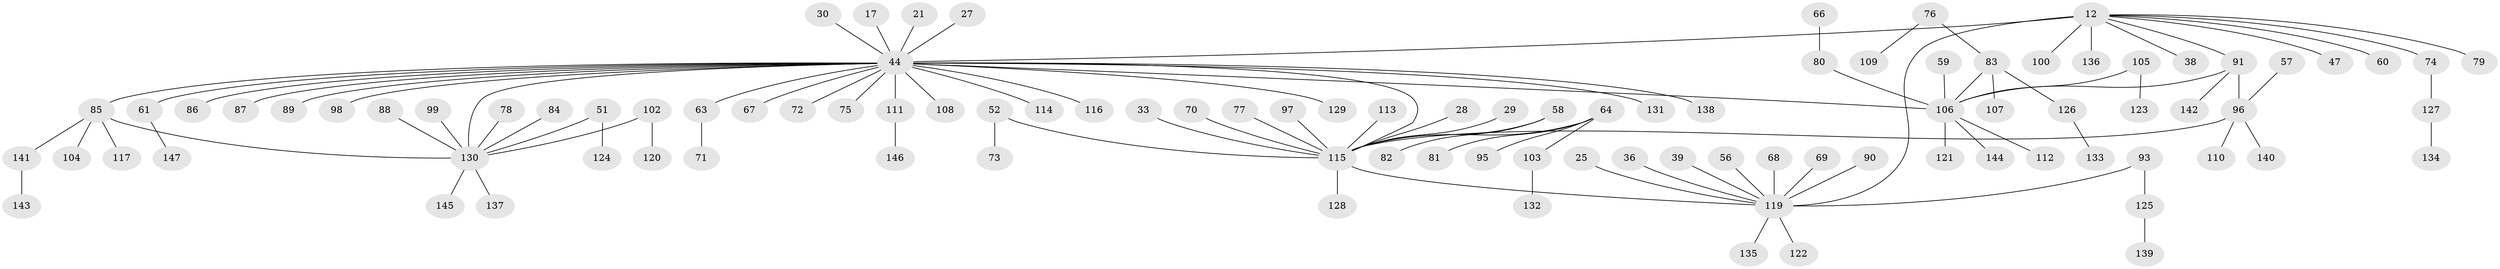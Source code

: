 // original degree distribution, {3: 0.047619047619047616, 11: 0.006802721088435374, 1: 0.5918367346938775, 4: 0.07482993197278912, 6: 0.013605442176870748, 19: 0.006802721088435374, 13: 0.006802721088435374, 2: 0.2108843537414966, 9: 0.006802721088435374, 8: 0.013605442176870748, 10: 0.006802721088435374, 5: 0.013605442176870748}
// Generated by graph-tools (version 1.1) at 2025/51/03/04/25 21:51:43]
// undirected, 102 vertices, 105 edges
graph export_dot {
graph [start="1"]
  node [color=gray90,style=filled];
  12 [super="+5"];
  17;
  21;
  25;
  27;
  28;
  29;
  30;
  33;
  36;
  38;
  39;
  44 [super="+15+22+16+31+6"];
  47;
  51;
  52;
  56;
  57;
  58 [super="+9+55"];
  59;
  60;
  61 [super="+48"];
  63;
  64 [super="+50"];
  66;
  67;
  68;
  69;
  70;
  71;
  72;
  73;
  74;
  75;
  76;
  77;
  78;
  79;
  80 [super="+11+62"];
  81;
  82;
  83 [super="+26"];
  84;
  85 [super="+65"];
  86;
  87;
  88;
  89;
  90;
  91 [super="+43"];
  93;
  95;
  96 [super="+37"];
  97;
  98;
  99;
  100 [super="+14"];
  102;
  103;
  104;
  105 [super="+13"];
  106 [super="+4+53+101"];
  107;
  108;
  109;
  110;
  111;
  112;
  113;
  114;
  115 [super="+23+7"];
  116;
  117;
  119 [super="+49+118"];
  120;
  121;
  122;
  123;
  124;
  125;
  126;
  127;
  128;
  129;
  130 [super="+54+92"];
  131;
  132;
  133;
  134;
  135;
  136 [super="+45"];
  137;
  138;
  139;
  140;
  141;
  142;
  143;
  144;
  145;
  146;
  147;
  12 -- 47;
  12 -- 74;
  12 -- 38;
  12 -- 60;
  12 -- 79;
  12 -- 44 [weight=3];
  12 -- 119 [weight=2];
  12 -- 91;
  12 -- 100;
  12 -- 136;
  17 -- 44;
  21 -- 44;
  25 -- 119;
  27 -- 44;
  28 -- 115;
  29 -- 115;
  30 -- 44;
  33 -- 115;
  36 -- 119;
  39 -- 119;
  44 -- 98;
  44 -- 129;
  44 -- 138;
  44 -- 63;
  44 -- 114;
  44 -- 111;
  44 -- 106 [weight=2];
  44 -- 130 [weight=2];
  44 -- 75;
  44 -- 108;
  44 -- 67;
  44 -- 131;
  44 -- 72;
  44 -- 85;
  44 -- 86;
  44 -- 87;
  44 -- 89;
  44 -- 115;
  44 -- 116;
  44 -- 61;
  51 -- 124;
  51 -- 130;
  52 -- 73;
  52 -- 115;
  56 -- 119;
  57 -- 96;
  58 -- 115;
  58 -- 82;
  59 -- 106;
  61 -- 147;
  63 -- 71;
  64 -- 81;
  64 -- 115;
  64 -- 103;
  64 -- 95;
  66 -- 80;
  68 -- 119;
  69 -- 119;
  70 -- 115;
  74 -- 127;
  76 -- 109;
  76 -- 83;
  77 -- 115;
  78 -- 130;
  80 -- 106;
  83 -- 106;
  83 -- 107;
  83 -- 126;
  84 -- 130;
  85 -- 130;
  85 -- 117;
  85 -- 104;
  85 -- 141;
  88 -- 130;
  90 -- 119;
  91 -- 96;
  91 -- 106;
  91 -- 142;
  93 -- 125;
  93 -- 119;
  96 -- 140;
  96 -- 115 [weight=3];
  96 -- 110;
  97 -- 115;
  99 -- 130;
  102 -- 120;
  102 -- 130;
  103 -- 132;
  105 -- 106;
  105 -- 123;
  106 -- 112;
  106 -- 144;
  106 -- 121;
  111 -- 146;
  113 -- 115;
  115 -- 128;
  115 -- 119;
  119 -- 135;
  119 -- 122;
  125 -- 139;
  126 -- 133;
  127 -- 134;
  130 -- 137;
  130 -- 145;
  141 -- 143;
}

